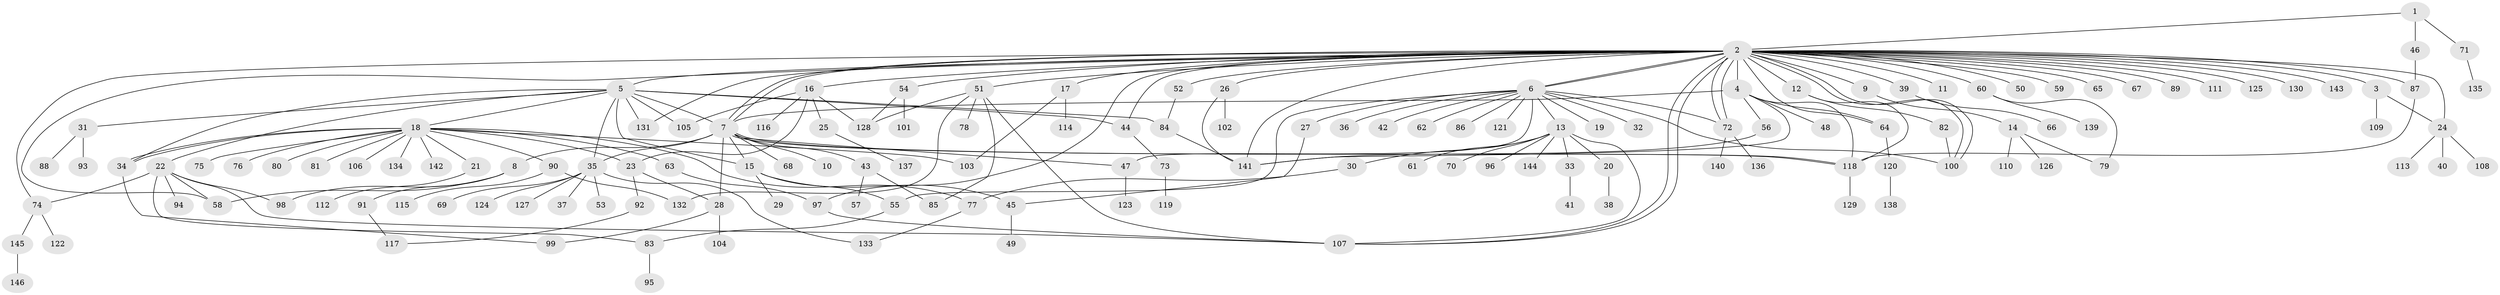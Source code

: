 // coarse degree distribution, {1: 0.4794520547945205, 12: 0.0136986301369863, 2: 0.1780821917808219, 5: 0.0684931506849315, 3: 0.1095890410958904, 10: 0.0136986301369863, 33: 0.0136986301369863, 4: 0.0410958904109589, 7: 0.0273972602739726, 6: 0.0273972602739726, 11: 0.0136986301369863, 14: 0.0136986301369863}
// Generated by graph-tools (version 1.1) at 2025/36/03/04/25 23:36:54]
// undirected, 146 vertices, 199 edges
graph export_dot {
  node [color=gray90,style=filled];
  1;
  2;
  3;
  4;
  5;
  6;
  7;
  8;
  9;
  10;
  11;
  12;
  13;
  14;
  15;
  16;
  17;
  18;
  19;
  20;
  21;
  22;
  23;
  24;
  25;
  26;
  27;
  28;
  29;
  30;
  31;
  32;
  33;
  34;
  35;
  36;
  37;
  38;
  39;
  40;
  41;
  42;
  43;
  44;
  45;
  46;
  47;
  48;
  49;
  50;
  51;
  52;
  53;
  54;
  55;
  56;
  57;
  58;
  59;
  60;
  61;
  62;
  63;
  64;
  65;
  66;
  67;
  68;
  69;
  70;
  71;
  72;
  73;
  74;
  75;
  76;
  77;
  78;
  79;
  80;
  81;
  82;
  83;
  84;
  85;
  86;
  87;
  88;
  89;
  90;
  91;
  92;
  93;
  94;
  95;
  96;
  97;
  98;
  99;
  100;
  101;
  102;
  103;
  104;
  105;
  106;
  107;
  108;
  109;
  110;
  111;
  112;
  113;
  114;
  115;
  116;
  117;
  118;
  119;
  120;
  121;
  122;
  123;
  124;
  125;
  126;
  127;
  128;
  129;
  130;
  131;
  132;
  133;
  134;
  135;
  136;
  137;
  138;
  139;
  140;
  141;
  142;
  143;
  144;
  145;
  146;
  1 -- 2;
  1 -- 46;
  1 -- 71;
  2 -- 3;
  2 -- 4;
  2 -- 5;
  2 -- 6;
  2 -- 6;
  2 -- 7;
  2 -- 7;
  2 -- 9;
  2 -- 11;
  2 -- 12;
  2 -- 16;
  2 -- 17;
  2 -- 24;
  2 -- 26;
  2 -- 39;
  2 -- 44;
  2 -- 50;
  2 -- 51;
  2 -- 52;
  2 -- 54;
  2 -- 58;
  2 -- 59;
  2 -- 60;
  2 -- 64;
  2 -- 65;
  2 -- 67;
  2 -- 72;
  2 -- 72;
  2 -- 74;
  2 -- 87;
  2 -- 89;
  2 -- 97;
  2 -- 100;
  2 -- 100;
  2 -- 107;
  2 -- 107;
  2 -- 111;
  2 -- 125;
  2 -- 130;
  2 -- 131;
  2 -- 141;
  2 -- 143;
  3 -- 24;
  3 -- 109;
  4 -- 7;
  4 -- 48;
  4 -- 56;
  4 -- 64;
  4 -- 118;
  4 -- 141;
  5 -- 7;
  5 -- 15;
  5 -- 18;
  5 -- 22;
  5 -- 31;
  5 -- 34;
  5 -- 35;
  5 -- 44;
  5 -- 84;
  5 -- 105;
  5 -- 131;
  6 -- 13;
  6 -- 19;
  6 -- 27;
  6 -- 32;
  6 -- 36;
  6 -- 42;
  6 -- 47;
  6 -- 55;
  6 -- 62;
  6 -- 72;
  6 -- 86;
  6 -- 100;
  6 -- 121;
  7 -- 8;
  7 -- 10;
  7 -- 15;
  7 -- 28;
  7 -- 35;
  7 -- 43;
  7 -- 47;
  7 -- 68;
  7 -- 118;
  7 -- 118;
  8 -- 58;
  8 -- 91;
  8 -- 98;
  9 -- 14;
  12 -- 82;
  12 -- 118;
  13 -- 20;
  13 -- 30;
  13 -- 33;
  13 -- 61;
  13 -- 70;
  13 -- 96;
  13 -- 107;
  13 -- 144;
  14 -- 79;
  14 -- 110;
  14 -- 126;
  15 -- 29;
  15 -- 45;
  15 -- 55;
  16 -- 23;
  16 -- 25;
  16 -- 105;
  16 -- 116;
  16 -- 128;
  17 -- 103;
  17 -- 114;
  18 -- 21;
  18 -- 23;
  18 -- 34;
  18 -- 34;
  18 -- 63;
  18 -- 75;
  18 -- 76;
  18 -- 77;
  18 -- 80;
  18 -- 81;
  18 -- 90;
  18 -- 103;
  18 -- 106;
  18 -- 134;
  18 -- 142;
  20 -- 38;
  21 -- 112;
  22 -- 58;
  22 -- 74;
  22 -- 83;
  22 -- 94;
  22 -- 98;
  22 -- 107;
  23 -- 28;
  23 -- 92;
  24 -- 40;
  24 -- 108;
  24 -- 113;
  25 -- 137;
  26 -- 102;
  26 -- 141;
  27 -- 45;
  28 -- 99;
  28 -- 104;
  30 -- 77;
  31 -- 88;
  31 -- 93;
  33 -- 41;
  34 -- 99;
  35 -- 37;
  35 -- 53;
  35 -- 69;
  35 -- 124;
  35 -- 127;
  35 -- 133;
  39 -- 66;
  43 -- 57;
  43 -- 85;
  44 -- 73;
  45 -- 49;
  46 -- 87;
  47 -- 123;
  51 -- 78;
  51 -- 85;
  51 -- 107;
  51 -- 128;
  51 -- 132;
  52 -- 84;
  54 -- 101;
  54 -- 128;
  55 -- 83;
  56 -- 141;
  60 -- 79;
  60 -- 139;
  63 -- 97;
  64 -- 120;
  71 -- 135;
  72 -- 136;
  72 -- 140;
  73 -- 119;
  74 -- 122;
  74 -- 145;
  77 -- 133;
  82 -- 100;
  83 -- 95;
  84 -- 141;
  87 -- 118;
  90 -- 115;
  90 -- 132;
  91 -- 117;
  92 -- 117;
  97 -- 107;
  118 -- 129;
  120 -- 138;
  145 -- 146;
}
